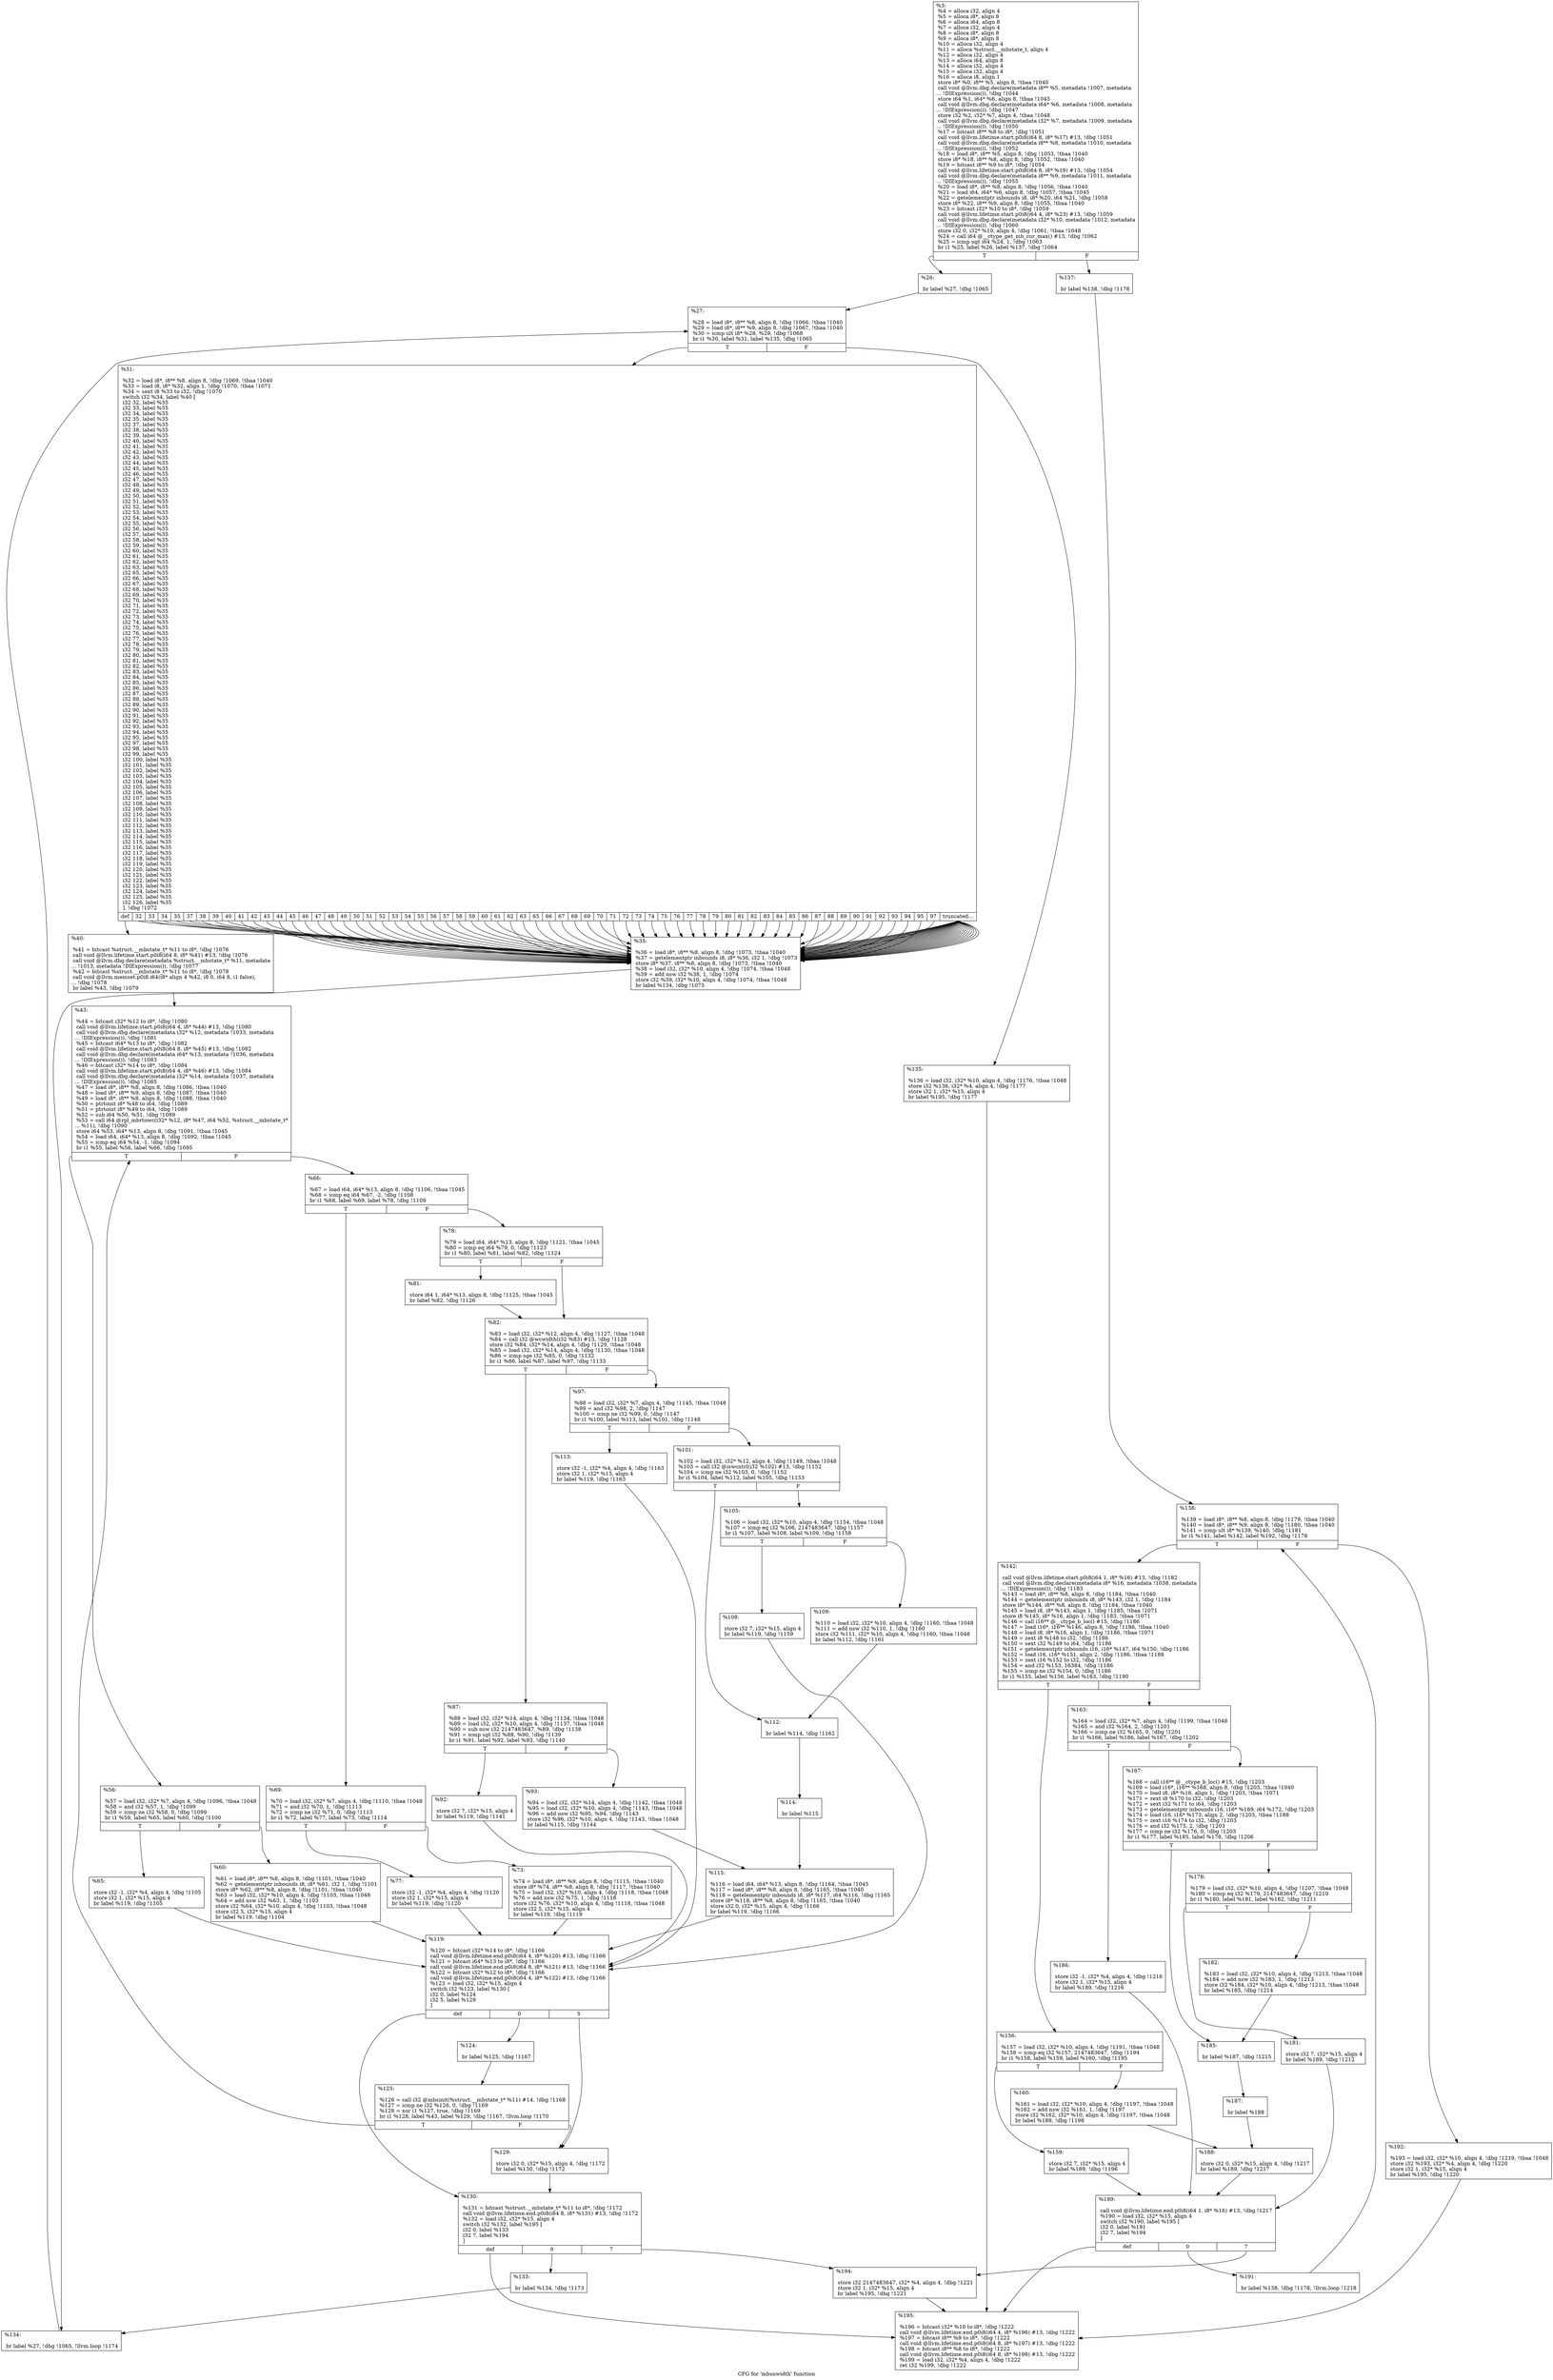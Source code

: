 digraph "CFG for 'mbsnwidth' function" {
	label="CFG for 'mbsnwidth' function";

	Node0x16acaa0 [shape=record,label="{%3:\l  %4 = alloca i32, align 4\l  %5 = alloca i8*, align 8\l  %6 = alloca i64, align 8\l  %7 = alloca i32, align 4\l  %8 = alloca i8*, align 8\l  %9 = alloca i8*, align 8\l  %10 = alloca i32, align 4\l  %11 = alloca %struct.__mbstate_t, align 4\l  %12 = alloca i32, align 4\l  %13 = alloca i64, align 8\l  %14 = alloca i32, align 4\l  %15 = alloca i32, align 4\l  %16 = alloca i8, align 1\l  store i8* %0, i8** %5, align 8, !tbaa !1040\l  call void @llvm.dbg.declare(metadata i8** %5, metadata !1007, metadata\l... !DIExpression()), !dbg !1044\l  store i64 %1, i64* %6, align 8, !tbaa !1045\l  call void @llvm.dbg.declare(metadata i64* %6, metadata !1008, metadata\l... !DIExpression()), !dbg !1047\l  store i32 %2, i32* %7, align 4, !tbaa !1048\l  call void @llvm.dbg.declare(metadata i32* %7, metadata !1009, metadata\l... !DIExpression()), !dbg !1050\l  %17 = bitcast i8** %8 to i8*, !dbg !1051\l  call void @llvm.lifetime.start.p0i8(i64 8, i8* %17) #13, !dbg !1051\l  call void @llvm.dbg.declare(metadata i8** %8, metadata !1010, metadata\l... !DIExpression()), !dbg !1052\l  %18 = load i8*, i8** %5, align 8, !dbg !1053, !tbaa !1040\l  store i8* %18, i8** %8, align 8, !dbg !1052, !tbaa !1040\l  %19 = bitcast i8** %9 to i8*, !dbg !1054\l  call void @llvm.lifetime.start.p0i8(i64 8, i8* %19) #13, !dbg !1054\l  call void @llvm.dbg.declare(metadata i8** %9, metadata !1011, metadata\l... !DIExpression()), !dbg !1055\l  %20 = load i8*, i8** %8, align 8, !dbg !1056, !tbaa !1040\l  %21 = load i64, i64* %6, align 8, !dbg !1057, !tbaa !1045\l  %22 = getelementptr inbounds i8, i8* %20, i64 %21, !dbg !1058\l  store i8* %22, i8** %9, align 8, !dbg !1055, !tbaa !1040\l  %23 = bitcast i32* %10 to i8*, !dbg !1059\l  call void @llvm.lifetime.start.p0i8(i64 4, i8* %23) #13, !dbg !1059\l  call void @llvm.dbg.declare(metadata i32* %10, metadata !1012, metadata\l... !DIExpression()), !dbg !1060\l  store i32 0, i32* %10, align 4, !dbg !1061, !tbaa !1048\l  %24 = call i64 @__ctype_get_mb_cur_max() #13, !dbg !1062\l  %25 = icmp ugt i64 %24, 1, !dbg !1063\l  br i1 %25, label %26, label %137, !dbg !1064\l|{<s0>T|<s1>F}}"];
	Node0x16acaa0:s0 -> Node0x16ad860;
	Node0x16acaa0:s1 -> Node0x16ae3a0;
	Node0x16ad860 [shape=record,label="{%26:\l\l  br label %27, !dbg !1065\l}"];
	Node0x16ad860 -> Node0x16ad8b0;
	Node0x16ad8b0 [shape=record,label="{%27:\l\l  %28 = load i8*, i8** %8, align 8, !dbg !1066, !tbaa !1040\l  %29 = load i8*, i8** %9, align 8, !dbg !1067, !tbaa !1040\l  %30 = icmp ult i8* %28, %29, !dbg !1068\l  br i1 %30, label %31, label %135, !dbg !1065\l|{<s0>T|<s1>F}}"];
	Node0x16ad8b0:s0 -> Node0x16ad900;
	Node0x16ad8b0:s1 -> Node0x16ae350;
	Node0x16ad900 [shape=record,label="{%31:\l\l  %32 = load i8*, i8** %8, align 8, !dbg !1069, !tbaa !1040\l  %33 = load i8, i8* %32, align 1, !dbg !1070, !tbaa !1071\l  %34 = sext i8 %33 to i32, !dbg !1070\l  switch i32 %34, label %40 [\l    i32 32, label %35\l    i32 33, label %35\l    i32 34, label %35\l    i32 35, label %35\l    i32 37, label %35\l    i32 38, label %35\l    i32 39, label %35\l    i32 40, label %35\l    i32 41, label %35\l    i32 42, label %35\l    i32 43, label %35\l    i32 44, label %35\l    i32 45, label %35\l    i32 46, label %35\l    i32 47, label %35\l    i32 48, label %35\l    i32 49, label %35\l    i32 50, label %35\l    i32 51, label %35\l    i32 52, label %35\l    i32 53, label %35\l    i32 54, label %35\l    i32 55, label %35\l    i32 56, label %35\l    i32 57, label %35\l    i32 58, label %35\l    i32 59, label %35\l    i32 60, label %35\l    i32 61, label %35\l    i32 62, label %35\l    i32 63, label %35\l    i32 65, label %35\l    i32 66, label %35\l    i32 67, label %35\l    i32 68, label %35\l    i32 69, label %35\l    i32 70, label %35\l    i32 71, label %35\l    i32 72, label %35\l    i32 73, label %35\l    i32 74, label %35\l    i32 75, label %35\l    i32 76, label %35\l    i32 77, label %35\l    i32 78, label %35\l    i32 79, label %35\l    i32 80, label %35\l    i32 81, label %35\l    i32 82, label %35\l    i32 83, label %35\l    i32 84, label %35\l    i32 85, label %35\l    i32 86, label %35\l    i32 87, label %35\l    i32 88, label %35\l    i32 89, label %35\l    i32 90, label %35\l    i32 91, label %35\l    i32 92, label %35\l    i32 93, label %35\l    i32 94, label %35\l    i32 95, label %35\l    i32 97, label %35\l    i32 98, label %35\l    i32 99, label %35\l    i32 100, label %35\l    i32 101, label %35\l    i32 102, label %35\l    i32 103, label %35\l    i32 104, label %35\l    i32 105, label %35\l    i32 106, label %35\l    i32 107, label %35\l    i32 108, label %35\l    i32 109, label %35\l    i32 110, label %35\l    i32 111, label %35\l    i32 112, label %35\l    i32 113, label %35\l    i32 114, label %35\l    i32 115, label %35\l    i32 116, label %35\l    i32 117, label %35\l    i32 118, label %35\l    i32 119, label %35\l    i32 120, label %35\l    i32 121, label %35\l    i32 122, label %35\l    i32 123, label %35\l    i32 124, label %35\l    i32 125, label %35\l    i32 126, label %35\l  ], !dbg !1072\l|{<s0>def|<s1>32|<s2>33|<s3>34|<s4>35|<s5>37|<s6>38|<s7>39|<s8>40|<s9>41|<s10>42|<s11>43|<s12>44|<s13>45|<s14>46|<s15>47|<s16>48|<s17>49|<s18>50|<s19>51|<s20>52|<s21>53|<s22>54|<s23>55|<s24>56|<s25>57|<s26>58|<s27>59|<s28>60|<s29>61|<s30>62|<s31>63|<s32>65|<s33>66|<s34>67|<s35>68|<s36>69|<s37>70|<s38>71|<s39>72|<s40>73|<s41>74|<s42>75|<s43>76|<s44>77|<s45>78|<s46>79|<s47>80|<s48>81|<s49>82|<s50>83|<s51>84|<s52>85|<s53>86|<s54>87|<s55>88|<s56>89|<s57>90|<s58>91|<s59>92|<s60>93|<s61>94|<s62>95|<s63>97|<s64>truncated...}}"];
	Node0x16ad900:s0 -> Node0x16ad9a0;
	Node0x16ad900:s1 -> Node0x16ad950;
	Node0x16ad900:s2 -> Node0x16ad950;
	Node0x16ad900:s3 -> Node0x16ad950;
	Node0x16ad900:s4 -> Node0x16ad950;
	Node0x16ad900:s5 -> Node0x16ad950;
	Node0x16ad900:s6 -> Node0x16ad950;
	Node0x16ad900:s7 -> Node0x16ad950;
	Node0x16ad900:s8 -> Node0x16ad950;
	Node0x16ad900:s9 -> Node0x16ad950;
	Node0x16ad900:s10 -> Node0x16ad950;
	Node0x16ad900:s11 -> Node0x16ad950;
	Node0x16ad900:s12 -> Node0x16ad950;
	Node0x16ad900:s13 -> Node0x16ad950;
	Node0x16ad900:s14 -> Node0x16ad950;
	Node0x16ad900:s15 -> Node0x16ad950;
	Node0x16ad900:s16 -> Node0x16ad950;
	Node0x16ad900:s17 -> Node0x16ad950;
	Node0x16ad900:s18 -> Node0x16ad950;
	Node0x16ad900:s19 -> Node0x16ad950;
	Node0x16ad900:s20 -> Node0x16ad950;
	Node0x16ad900:s21 -> Node0x16ad950;
	Node0x16ad900:s22 -> Node0x16ad950;
	Node0x16ad900:s23 -> Node0x16ad950;
	Node0x16ad900:s24 -> Node0x16ad950;
	Node0x16ad900:s25 -> Node0x16ad950;
	Node0x16ad900:s26 -> Node0x16ad950;
	Node0x16ad900:s27 -> Node0x16ad950;
	Node0x16ad900:s28 -> Node0x16ad950;
	Node0x16ad900:s29 -> Node0x16ad950;
	Node0x16ad900:s30 -> Node0x16ad950;
	Node0x16ad900:s31 -> Node0x16ad950;
	Node0x16ad900:s32 -> Node0x16ad950;
	Node0x16ad900:s33 -> Node0x16ad950;
	Node0x16ad900:s34 -> Node0x16ad950;
	Node0x16ad900:s35 -> Node0x16ad950;
	Node0x16ad900:s36 -> Node0x16ad950;
	Node0x16ad900:s37 -> Node0x16ad950;
	Node0x16ad900:s38 -> Node0x16ad950;
	Node0x16ad900:s39 -> Node0x16ad950;
	Node0x16ad900:s40 -> Node0x16ad950;
	Node0x16ad900:s41 -> Node0x16ad950;
	Node0x16ad900:s42 -> Node0x16ad950;
	Node0x16ad900:s43 -> Node0x16ad950;
	Node0x16ad900:s44 -> Node0x16ad950;
	Node0x16ad900:s45 -> Node0x16ad950;
	Node0x16ad900:s46 -> Node0x16ad950;
	Node0x16ad900:s47 -> Node0x16ad950;
	Node0x16ad900:s48 -> Node0x16ad950;
	Node0x16ad900:s49 -> Node0x16ad950;
	Node0x16ad900:s50 -> Node0x16ad950;
	Node0x16ad900:s51 -> Node0x16ad950;
	Node0x16ad900:s52 -> Node0x16ad950;
	Node0x16ad900:s53 -> Node0x16ad950;
	Node0x16ad900:s54 -> Node0x16ad950;
	Node0x16ad900:s55 -> Node0x16ad950;
	Node0x16ad900:s56 -> Node0x16ad950;
	Node0x16ad900:s57 -> Node0x16ad950;
	Node0x16ad900:s58 -> Node0x16ad950;
	Node0x16ad900:s59 -> Node0x16ad950;
	Node0x16ad900:s60 -> Node0x16ad950;
	Node0x16ad900:s61 -> Node0x16ad950;
	Node0x16ad900:s62 -> Node0x16ad950;
	Node0x16ad900:s63 -> Node0x16ad950;
	Node0x16ad900:s64 -> Node0x16ad950;
	Node0x16ad900:s64 -> Node0x16ad950;
	Node0x16ad900:s64 -> Node0x16ad950;
	Node0x16ad900:s64 -> Node0x16ad950;
	Node0x16ad900:s64 -> Node0x16ad950;
	Node0x16ad900:s64 -> Node0x16ad950;
	Node0x16ad900:s64 -> Node0x16ad950;
	Node0x16ad900:s64 -> Node0x16ad950;
	Node0x16ad900:s64 -> Node0x16ad950;
	Node0x16ad900:s64 -> Node0x16ad950;
	Node0x16ad900:s64 -> Node0x16ad950;
	Node0x16ad900:s64 -> Node0x16ad950;
	Node0x16ad900:s64 -> Node0x16ad950;
	Node0x16ad900:s64 -> Node0x16ad950;
	Node0x16ad900:s64 -> Node0x16ad950;
	Node0x16ad900:s64 -> Node0x16ad950;
	Node0x16ad900:s64 -> Node0x16ad950;
	Node0x16ad900:s64 -> Node0x16ad950;
	Node0x16ad900:s64 -> Node0x16ad950;
	Node0x16ad900:s64 -> Node0x16ad950;
	Node0x16ad900:s64 -> Node0x16ad950;
	Node0x16ad900:s64 -> Node0x16ad950;
	Node0x16ad900:s64 -> Node0x16ad950;
	Node0x16ad900:s64 -> Node0x16ad950;
	Node0x16ad900:s64 -> Node0x16ad950;
	Node0x16ad900:s64 -> Node0x16ad950;
	Node0x16ad900:s64 -> Node0x16ad950;
	Node0x16ad900:s64 -> Node0x16ad950;
	Node0x16ad900:s64 -> Node0x16ad950;
	Node0x16ad950 [shape=record,label="{%35:\l\l  %36 = load i8*, i8** %8, align 8, !dbg !1073, !tbaa !1040\l  %37 = getelementptr inbounds i8, i8* %36, i32 1, !dbg !1073\l  store i8* %37, i8** %8, align 8, !dbg !1073, !tbaa !1040\l  %38 = load i32, i32* %10, align 4, !dbg !1074, !tbaa !1048\l  %39 = add nsw i32 %38, 1, !dbg !1074\l  store i32 %39, i32* %10, align 4, !dbg !1074, !tbaa !1048\l  br label %134, !dbg !1075\l}"];
	Node0x16ad950 -> Node0x16ae300;
	Node0x16ad9a0 [shape=record,label="{%40:\l\l  %41 = bitcast %struct.__mbstate_t* %11 to i8*, !dbg !1076\l  call void @llvm.lifetime.start.p0i8(i64 8, i8* %41) #13, !dbg !1076\l  call void @llvm.dbg.declare(metadata %struct.__mbstate_t* %11, metadata\l... !1013, metadata !DIExpression()), !dbg !1077\l  %42 = bitcast %struct.__mbstate_t* %11 to i8*, !dbg !1078\l  call void @llvm.memset.p0i8.i64(i8* align 4 %42, i8 0, i64 8, i1 false),\l... !dbg !1078\l  br label %43, !dbg !1079\l}"];
	Node0x16ad9a0 -> Node0x16ad9f0;
	Node0x16ad9f0 [shape=record,label="{%43:\l\l  %44 = bitcast i32* %12 to i8*, !dbg !1080\l  call void @llvm.lifetime.start.p0i8(i64 4, i8* %44) #13, !dbg !1080\l  call void @llvm.dbg.declare(metadata i32* %12, metadata !1033, metadata\l... !DIExpression()), !dbg !1081\l  %45 = bitcast i64* %13 to i8*, !dbg !1082\l  call void @llvm.lifetime.start.p0i8(i64 8, i8* %45) #13, !dbg !1082\l  call void @llvm.dbg.declare(metadata i64* %13, metadata !1036, metadata\l... !DIExpression()), !dbg !1083\l  %46 = bitcast i32* %14 to i8*, !dbg !1084\l  call void @llvm.lifetime.start.p0i8(i64 4, i8* %46) #13, !dbg !1084\l  call void @llvm.dbg.declare(metadata i32* %14, metadata !1037, metadata\l... !DIExpression()), !dbg !1085\l  %47 = load i8*, i8** %8, align 8, !dbg !1086, !tbaa !1040\l  %48 = load i8*, i8** %9, align 8, !dbg !1087, !tbaa !1040\l  %49 = load i8*, i8** %8, align 8, !dbg !1088, !tbaa !1040\l  %50 = ptrtoint i8* %48 to i64, !dbg !1089\l  %51 = ptrtoint i8* %49 to i64, !dbg !1089\l  %52 = sub i64 %50, %51, !dbg !1089\l  %53 = call i64 @rpl_mbrtowc(i32* %12, i8* %47, i64 %52, %struct.__mbstate_t*\l... %11), !dbg !1090\l  store i64 %53, i64* %13, align 8, !dbg !1091, !tbaa !1045\l  %54 = load i64, i64* %13, align 8, !dbg !1092, !tbaa !1045\l  %55 = icmp eq i64 %54, -1, !dbg !1094\l  br i1 %55, label %56, label %66, !dbg !1095\l|{<s0>T|<s1>F}}"];
	Node0x16ad9f0:s0 -> Node0x16ada40;
	Node0x16ad9f0:s1 -> Node0x16adb30;
	Node0x16ada40 [shape=record,label="{%56:\l\l  %57 = load i32, i32* %7, align 4, !dbg !1096, !tbaa !1048\l  %58 = and i32 %57, 1, !dbg !1099\l  %59 = icmp ne i32 %58, 0, !dbg !1099\l  br i1 %59, label %65, label %60, !dbg !1100\l|{<s0>T|<s1>F}}"];
	Node0x16ada40:s0 -> Node0x16adae0;
	Node0x16ada40:s1 -> Node0x16ada90;
	Node0x16ada90 [shape=record,label="{%60:\l\l  %61 = load i8*, i8** %8, align 8, !dbg !1101, !tbaa !1040\l  %62 = getelementptr inbounds i8, i8* %61, i32 1, !dbg !1101\l  store i8* %62, i8** %8, align 8, !dbg !1101, !tbaa !1040\l  %63 = load i32, i32* %10, align 4, !dbg !1103, !tbaa !1048\l  %64 = add nsw i32 %63, 1, !dbg !1103\l  store i32 %64, i32* %10, align 4, !dbg !1103, !tbaa !1048\l  store i32 5, i32* %15, align 4\l  br label %119, !dbg !1104\l}"];
	Node0x16ada90 -> Node0x16ae120;
	Node0x16adae0 [shape=record,label="{%65:\l\l  store i32 -1, i32* %4, align 4, !dbg !1105\l  store i32 1, i32* %15, align 4\l  br label %119, !dbg !1105\l}"];
	Node0x16adae0 -> Node0x16ae120;
	Node0x16adb30 [shape=record,label="{%66:\l\l  %67 = load i64, i64* %13, align 8, !dbg !1106, !tbaa !1045\l  %68 = icmp eq i64 %67, -2, !dbg !1108\l  br i1 %68, label %69, label %78, !dbg !1109\l|{<s0>T|<s1>F}}"];
	Node0x16adb30:s0 -> Node0x16adb80;
	Node0x16adb30:s1 -> Node0x16adc70;
	Node0x16adb80 [shape=record,label="{%69:\l\l  %70 = load i32, i32* %7, align 4, !dbg !1110, !tbaa !1048\l  %71 = and i32 %70, 1, !dbg !1113\l  %72 = icmp ne i32 %71, 0, !dbg !1113\l  br i1 %72, label %77, label %73, !dbg !1114\l|{<s0>T|<s1>F}}"];
	Node0x16adb80:s0 -> Node0x16adc20;
	Node0x16adb80:s1 -> Node0x16adbd0;
	Node0x16adbd0 [shape=record,label="{%73:\l\l  %74 = load i8*, i8** %9, align 8, !dbg !1115, !tbaa !1040\l  store i8* %74, i8** %8, align 8, !dbg !1117, !tbaa !1040\l  %75 = load i32, i32* %10, align 4, !dbg !1118, !tbaa !1048\l  %76 = add nsw i32 %75, 1, !dbg !1118\l  store i32 %76, i32* %10, align 4, !dbg !1118, !tbaa !1048\l  store i32 5, i32* %15, align 4\l  br label %119, !dbg !1119\l}"];
	Node0x16adbd0 -> Node0x16ae120;
	Node0x16adc20 [shape=record,label="{%77:\l\l  store i32 -1, i32* %4, align 4, !dbg !1120\l  store i32 1, i32* %15, align 4\l  br label %119, !dbg !1120\l}"];
	Node0x16adc20 -> Node0x16ae120;
	Node0x16adc70 [shape=record,label="{%78:\l\l  %79 = load i64, i64* %13, align 8, !dbg !1121, !tbaa !1045\l  %80 = icmp eq i64 %79, 0, !dbg !1123\l  br i1 %80, label %81, label %82, !dbg !1124\l|{<s0>T|<s1>F}}"];
	Node0x16adc70:s0 -> Node0x16adcc0;
	Node0x16adc70:s1 -> Node0x16add10;
	Node0x16adcc0 [shape=record,label="{%81:\l\l  store i64 1, i64* %13, align 8, !dbg !1125, !tbaa !1045\l  br label %82, !dbg !1126\l}"];
	Node0x16adcc0 -> Node0x16add10;
	Node0x16add10 [shape=record,label="{%82:\l\l  %83 = load i32, i32* %12, align 4, !dbg !1127, !tbaa !1048\l  %84 = call i32 @wcwidth(i32 %83) #13, !dbg !1128\l  store i32 %84, i32* %14, align 4, !dbg !1129, !tbaa !1048\l  %85 = load i32, i32* %14, align 4, !dbg !1130, !tbaa !1048\l  %86 = icmp sge i32 %85, 0, !dbg !1132\l  br i1 %86, label %87, label %97, !dbg !1133\l|{<s0>T|<s1>F}}"];
	Node0x16add10:s0 -> Node0x16add60;
	Node0x16add10:s1 -> Node0x16ade50;
	Node0x16add60 [shape=record,label="{%87:\l\l  %88 = load i32, i32* %14, align 4, !dbg !1134, !tbaa !1048\l  %89 = load i32, i32* %10, align 4, !dbg !1137, !tbaa !1048\l  %90 = sub nsw i32 2147483647, %89, !dbg !1138\l  %91 = icmp sgt i32 %88, %90, !dbg !1139\l  br i1 %91, label %92, label %93, !dbg !1140\l|{<s0>T|<s1>F}}"];
	Node0x16add60:s0 -> Node0x16addb0;
	Node0x16add60:s1 -> Node0x16ade00;
	Node0x16addb0 [shape=record,label="{%92:\l\l  store i32 7, i32* %15, align 4\l  br label %119, !dbg !1141\l}"];
	Node0x16addb0 -> Node0x16ae120;
	Node0x16ade00 [shape=record,label="{%93:\l\l  %94 = load i32, i32* %14, align 4, !dbg !1142, !tbaa !1048\l  %95 = load i32, i32* %10, align 4, !dbg !1143, !tbaa !1048\l  %96 = add nsw i32 %95, %94, !dbg !1143\l  store i32 %96, i32* %10, align 4, !dbg !1143, !tbaa !1048\l  br label %115, !dbg !1144\l}"];
	Node0x16ade00 -> Node0x16ae0d0;
	Node0x16ade50 [shape=record,label="{%97:\l\l  %98 = load i32, i32* %7, align 4, !dbg !1145, !tbaa !1048\l  %99 = and i32 %98, 2, !dbg !1147\l  %100 = icmp ne i32 %99, 0, !dbg !1147\l  br i1 %100, label %113, label %101, !dbg !1148\l|{<s0>T|<s1>F}}"];
	Node0x16ade50:s0 -> Node0x16ae030;
	Node0x16ade50:s1 -> Node0x16adea0;
	Node0x16adea0 [shape=record,label="{%101:\l\l  %102 = load i32, i32* %12, align 4, !dbg !1149, !tbaa !1048\l  %103 = call i32 @iswcntrl(i32 %102) #13, !dbg !1152\l  %104 = icmp ne i32 %103, 0, !dbg !1152\l  br i1 %104, label %112, label %105, !dbg !1153\l|{<s0>T|<s1>F}}"];
	Node0x16adea0:s0 -> Node0x16adfe0;
	Node0x16adea0:s1 -> Node0x16adef0;
	Node0x16adef0 [shape=record,label="{%105:\l\l  %106 = load i32, i32* %10, align 4, !dbg !1154, !tbaa !1048\l  %107 = icmp eq i32 %106, 2147483647, !dbg !1157\l  br i1 %107, label %108, label %109, !dbg !1158\l|{<s0>T|<s1>F}}"];
	Node0x16adef0:s0 -> Node0x16adf40;
	Node0x16adef0:s1 -> Node0x16adf90;
	Node0x16adf40 [shape=record,label="{%108:\l\l  store i32 7, i32* %15, align 4\l  br label %119, !dbg !1159\l}"];
	Node0x16adf40 -> Node0x16ae120;
	Node0x16adf90 [shape=record,label="{%109:\l\l  %110 = load i32, i32* %10, align 4, !dbg !1160, !tbaa !1048\l  %111 = add nsw i32 %110, 1, !dbg !1160\l  store i32 %111, i32* %10, align 4, !dbg !1160, !tbaa !1048\l  br label %112, !dbg !1161\l}"];
	Node0x16adf90 -> Node0x16adfe0;
	Node0x16adfe0 [shape=record,label="{%112:\l\l  br label %114, !dbg !1162\l}"];
	Node0x16adfe0 -> Node0x16ae080;
	Node0x16ae030 [shape=record,label="{%113:\l\l  store i32 -1, i32* %4, align 4, !dbg !1163\l  store i32 1, i32* %15, align 4\l  br label %119, !dbg !1163\l}"];
	Node0x16ae030 -> Node0x16ae120;
	Node0x16ae080 [shape=record,label="{%114:\l\l  br label %115\l}"];
	Node0x16ae080 -> Node0x16ae0d0;
	Node0x16ae0d0 [shape=record,label="{%115:\l\l  %116 = load i64, i64* %13, align 8, !dbg !1164, !tbaa !1045\l  %117 = load i8*, i8** %8, align 8, !dbg !1165, !tbaa !1040\l  %118 = getelementptr inbounds i8, i8* %117, i64 %116, !dbg !1165\l  store i8* %118, i8** %8, align 8, !dbg !1165, !tbaa !1040\l  store i32 0, i32* %15, align 4, !dbg !1166\l  br label %119, !dbg !1166\l}"];
	Node0x16ae0d0 -> Node0x16ae120;
	Node0x16ae120 [shape=record,label="{%119:\l\l  %120 = bitcast i32* %14 to i8*, !dbg !1166\l  call void @llvm.lifetime.end.p0i8(i64 4, i8* %120) #13, !dbg !1166\l  %121 = bitcast i64* %13 to i8*, !dbg !1166\l  call void @llvm.lifetime.end.p0i8(i64 8, i8* %121) #13, !dbg !1166\l  %122 = bitcast i32* %12 to i8*, !dbg !1166\l  call void @llvm.lifetime.end.p0i8(i64 4, i8* %122) #13, !dbg !1166\l  %123 = load i32, i32* %15, align 4\l  switch i32 %123, label %130 [\l    i32 0, label %124\l    i32 5, label %129\l  ]\l|{<s0>def|<s1>0|<s2>5}}"];
	Node0x16ae120:s0 -> Node0x16ae260;
	Node0x16ae120:s1 -> Node0x16ae170;
	Node0x16ae120:s2 -> Node0x16ae210;
	Node0x16ae170 [shape=record,label="{%124:\l\l  br label %125, !dbg !1167\l}"];
	Node0x16ae170 -> Node0x16ae1c0;
	Node0x16ae1c0 [shape=record,label="{%125:\l\l  %126 = call i32 @mbsinit(%struct.__mbstate_t* %11) #14, !dbg !1168\l  %127 = icmp ne i32 %126, 0, !dbg !1169\l  %128 = xor i1 %127, true, !dbg !1169\l  br i1 %128, label %43, label %129, !dbg !1167, !llvm.loop !1170\l|{<s0>T|<s1>F}}"];
	Node0x16ae1c0:s0 -> Node0x16ad9f0;
	Node0x16ae1c0:s1 -> Node0x16ae210;
	Node0x16ae210 [shape=record,label="{%129:\l\l  store i32 0, i32* %15, align 4, !dbg !1172\l  br label %130, !dbg !1172\l}"];
	Node0x16ae210 -> Node0x16ae260;
	Node0x16ae260 [shape=record,label="{%130:\l\l  %131 = bitcast %struct.__mbstate_t* %11 to i8*, !dbg !1172\l  call void @llvm.lifetime.end.p0i8(i64 8, i8* %131) #13, !dbg !1172\l  %132 = load i32, i32* %15, align 4\l  switch i32 %132, label %195 [\l    i32 0, label %133\l    i32 7, label %194\l  ]\l|{<s0>def|<s1>0|<s2>7}}"];
	Node0x16ae260:s0 -> Node0x16ae990;
	Node0x16ae260:s1 -> Node0x16ae2b0;
	Node0x16ae260:s2 -> Node0x16ae940;
	Node0x16ae2b0 [shape=record,label="{%133:\l\l  br label %134, !dbg !1173\l}"];
	Node0x16ae2b0 -> Node0x16ae300;
	Node0x16ae300 [shape=record,label="{%134:\l\l  br label %27, !dbg !1065, !llvm.loop !1174\l}"];
	Node0x16ae300 -> Node0x16ad8b0;
	Node0x16ae350 [shape=record,label="{%135:\l\l  %136 = load i32, i32* %10, align 4, !dbg !1176, !tbaa !1048\l  store i32 %136, i32* %4, align 4, !dbg !1177\l  store i32 1, i32* %15, align 4\l  br label %195, !dbg !1177\l}"];
	Node0x16ae350 -> Node0x16ae990;
	Node0x16ae3a0 [shape=record,label="{%137:\l\l  br label %138, !dbg !1178\l}"];
	Node0x16ae3a0 -> Node0x16ae3f0;
	Node0x16ae3f0 [shape=record,label="{%138:\l\l  %139 = load i8*, i8** %8, align 8, !dbg !1179, !tbaa !1040\l  %140 = load i8*, i8** %9, align 8, !dbg !1180, !tbaa !1040\l  %141 = icmp ult i8* %139, %140, !dbg !1181\l  br i1 %141, label %142, label %192, !dbg !1178\l|{<s0>T|<s1>F}}"];
	Node0x16ae3f0:s0 -> Node0x16ae440;
	Node0x16ae3f0:s1 -> Node0x16ae8f0;
	Node0x16ae440 [shape=record,label="{%142:\l\l  call void @llvm.lifetime.start.p0i8(i64 1, i8* %16) #13, !dbg !1182\l  call void @llvm.dbg.declare(metadata i8* %16, metadata !1038, metadata\l... !DIExpression()), !dbg !1183\l  %143 = load i8*, i8** %8, align 8, !dbg !1184, !tbaa !1040\l  %144 = getelementptr inbounds i8, i8* %143, i32 1, !dbg !1184\l  store i8* %144, i8** %8, align 8, !dbg !1184, !tbaa !1040\l  %145 = load i8, i8* %143, align 1, !dbg !1185, !tbaa !1071\l  store i8 %145, i8* %16, align 1, !dbg !1183, !tbaa !1071\l  %146 = call i16** @__ctype_b_loc() #15, !dbg !1186\l  %147 = load i16*, i16** %146, align 8, !dbg !1186, !tbaa !1040\l  %148 = load i8, i8* %16, align 1, !dbg !1186, !tbaa !1071\l  %149 = zext i8 %148 to i32, !dbg !1186\l  %150 = sext i32 %149 to i64, !dbg !1186\l  %151 = getelementptr inbounds i16, i16* %147, i64 %150, !dbg !1186\l  %152 = load i16, i16* %151, align 2, !dbg !1186, !tbaa !1188\l  %153 = zext i16 %152 to i32, !dbg !1186\l  %154 = and i32 %153, 16384, !dbg !1186\l  %155 = icmp ne i32 %154, 0, !dbg !1186\l  br i1 %155, label %156, label %163, !dbg !1190\l|{<s0>T|<s1>F}}"];
	Node0x16ae440:s0 -> Node0x16ae490;
	Node0x16ae440:s1 -> Node0x16ae580;
	Node0x16ae490 [shape=record,label="{%156:\l\l  %157 = load i32, i32* %10, align 4, !dbg !1191, !tbaa !1048\l  %158 = icmp eq i32 %157, 2147483647, !dbg !1194\l  br i1 %158, label %159, label %160, !dbg !1195\l|{<s0>T|<s1>F}}"];
	Node0x16ae490:s0 -> Node0x16ae4e0;
	Node0x16ae490:s1 -> Node0x16ae530;
	Node0x16ae4e0 [shape=record,label="{%159:\l\l  store i32 7, i32* %15, align 4\l  br label %189, !dbg !1196\l}"];
	Node0x16ae4e0 -> Node0x16ae850;
	Node0x16ae530 [shape=record,label="{%160:\l\l  %161 = load i32, i32* %10, align 4, !dbg !1197, !tbaa !1048\l  %162 = add nsw i32 %161, 1, !dbg !1197\l  store i32 %162, i32* %10, align 4, !dbg !1197, !tbaa !1048\l  br label %188, !dbg !1198\l}"];
	Node0x16ae530 -> Node0x16ae800;
	Node0x16ae580 [shape=record,label="{%163:\l\l  %164 = load i32, i32* %7, align 4, !dbg !1199, !tbaa !1048\l  %165 = and i32 %164, 2, !dbg !1201\l  %166 = icmp ne i32 %165, 0, !dbg !1201\l  br i1 %166, label %186, label %167, !dbg !1202\l|{<s0>T|<s1>F}}"];
	Node0x16ae580:s0 -> Node0x16ae760;
	Node0x16ae580:s1 -> Node0x16ae5d0;
	Node0x16ae5d0 [shape=record,label="{%167:\l\l  %168 = call i16** @__ctype_b_loc() #15, !dbg !1203\l  %169 = load i16*, i16** %168, align 8, !dbg !1203, !tbaa !1040\l  %170 = load i8, i8* %16, align 1, !dbg !1203, !tbaa !1071\l  %171 = zext i8 %170 to i32, !dbg !1203\l  %172 = sext i32 %171 to i64, !dbg !1203\l  %173 = getelementptr inbounds i16, i16* %169, i64 %172, !dbg !1203\l  %174 = load i16, i16* %173, align 2, !dbg !1203, !tbaa !1188\l  %175 = zext i16 %174 to i32, !dbg !1203\l  %176 = and i32 %175, 2, !dbg !1203\l  %177 = icmp ne i32 %176, 0, !dbg !1203\l  br i1 %177, label %185, label %178, !dbg !1206\l|{<s0>T|<s1>F}}"];
	Node0x16ae5d0:s0 -> Node0x16ae710;
	Node0x16ae5d0:s1 -> Node0x16ae620;
	Node0x16ae620 [shape=record,label="{%178:\l\l  %179 = load i32, i32* %10, align 4, !dbg !1207, !tbaa !1048\l  %180 = icmp eq i32 %179, 2147483647, !dbg !1210\l  br i1 %180, label %181, label %182, !dbg !1211\l|{<s0>T|<s1>F}}"];
	Node0x16ae620:s0 -> Node0x16ae670;
	Node0x16ae620:s1 -> Node0x16ae6c0;
	Node0x16ae670 [shape=record,label="{%181:\l\l  store i32 7, i32* %15, align 4\l  br label %189, !dbg !1212\l}"];
	Node0x16ae670 -> Node0x16ae850;
	Node0x16ae6c0 [shape=record,label="{%182:\l\l  %183 = load i32, i32* %10, align 4, !dbg !1213, !tbaa !1048\l  %184 = add nsw i32 %183, 1, !dbg !1213\l  store i32 %184, i32* %10, align 4, !dbg !1213, !tbaa !1048\l  br label %185, !dbg !1214\l}"];
	Node0x16ae6c0 -> Node0x16ae710;
	Node0x16ae710 [shape=record,label="{%185:\l\l  br label %187, !dbg !1215\l}"];
	Node0x16ae710 -> Node0x16ae7b0;
	Node0x16ae760 [shape=record,label="{%186:\l\l  store i32 -1, i32* %4, align 4, !dbg !1216\l  store i32 1, i32* %15, align 4\l  br label %189, !dbg !1216\l}"];
	Node0x16ae760 -> Node0x16ae850;
	Node0x16ae7b0 [shape=record,label="{%187:\l\l  br label %188\l}"];
	Node0x16ae7b0 -> Node0x16ae800;
	Node0x16ae800 [shape=record,label="{%188:\l\l  store i32 0, i32* %15, align 4, !dbg !1217\l  br label %189, !dbg !1217\l}"];
	Node0x16ae800 -> Node0x16ae850;
	Node0x16ae850 [shape=record,label="{%189:\l\l  call void @llvm.lifetime.end.p0i8(i64 1, i8* %16) #13, !dbg !1217\l  %190 = load i32, i32* %15, align 4\l  switch i32 %190, label %195 [\l    i32 0, label %191\l    i32 7, label %194\l  ]\l|{<s0>def|<s1>0|<s2>7}}"];
	Node0x16ae850:s0 -> Node0x16ae990;
	Node0x16ae850:s1 -> Node0x16ae8a0;
	Node0x16ae850:s2 -> Node0x16ae940;
	Node0x16ae8a0 [shape=record,label="{%191:\l\l  br label %138, !dbg !1178, !llvm.loop !1218\l}"];
	Node0x16ae8a0 -> Node0x16ae3f0;
	Node0x16ae8f0 [shape=record,label="{%192:\l\l  %193 = load i32, i32* %10, align 4, !dbg !1219, !tbaa !1048\l  store i32 %193, i32* %4, align 4, !dbg !1220\l  store i32 1, i32* %15, align 4\l  br label %195, !dbg !1220\l}"];
	Node0x16ae8f0 -> Node0x16ae990;
	Node0x16ae940 [shape=record,label="{%194:\l\l  store i32 2147483647, i32* %4, align 4, !dbg !1221\l  store i32 1, i32* %15, align 4\l  br label %195, !dbg !1221\l}"];
	Node0x16ae940 -> Node0x16ae990;
	Node0x16ae990 [shape=record,label="{%195:\l\l  %196 = bitcast i32* %10 to i8*, !dbg !1222\l  call void @llvm.lifetime.end.p0i8(i64 4, i8* %196) #13, !dbg !1222\l  %197 = bitcast i8** %9 to i8*, !dbg !1222\l  call void @llvm.lifetime.end.p0i8(i64 8, i8* %197) #13, !dbg !1222\l  %198 = bitcast i8** %8 to i8*, !dbg !1222\l  call void @llvm.lifetime.end.p0i8(i64 8, i8* %198) #13, !dbg !1222\l  %199 = load i32, i32* %4, align 4, !dbg !1222\l  ret i32 %199, !dbg !1222\l}"];
}
